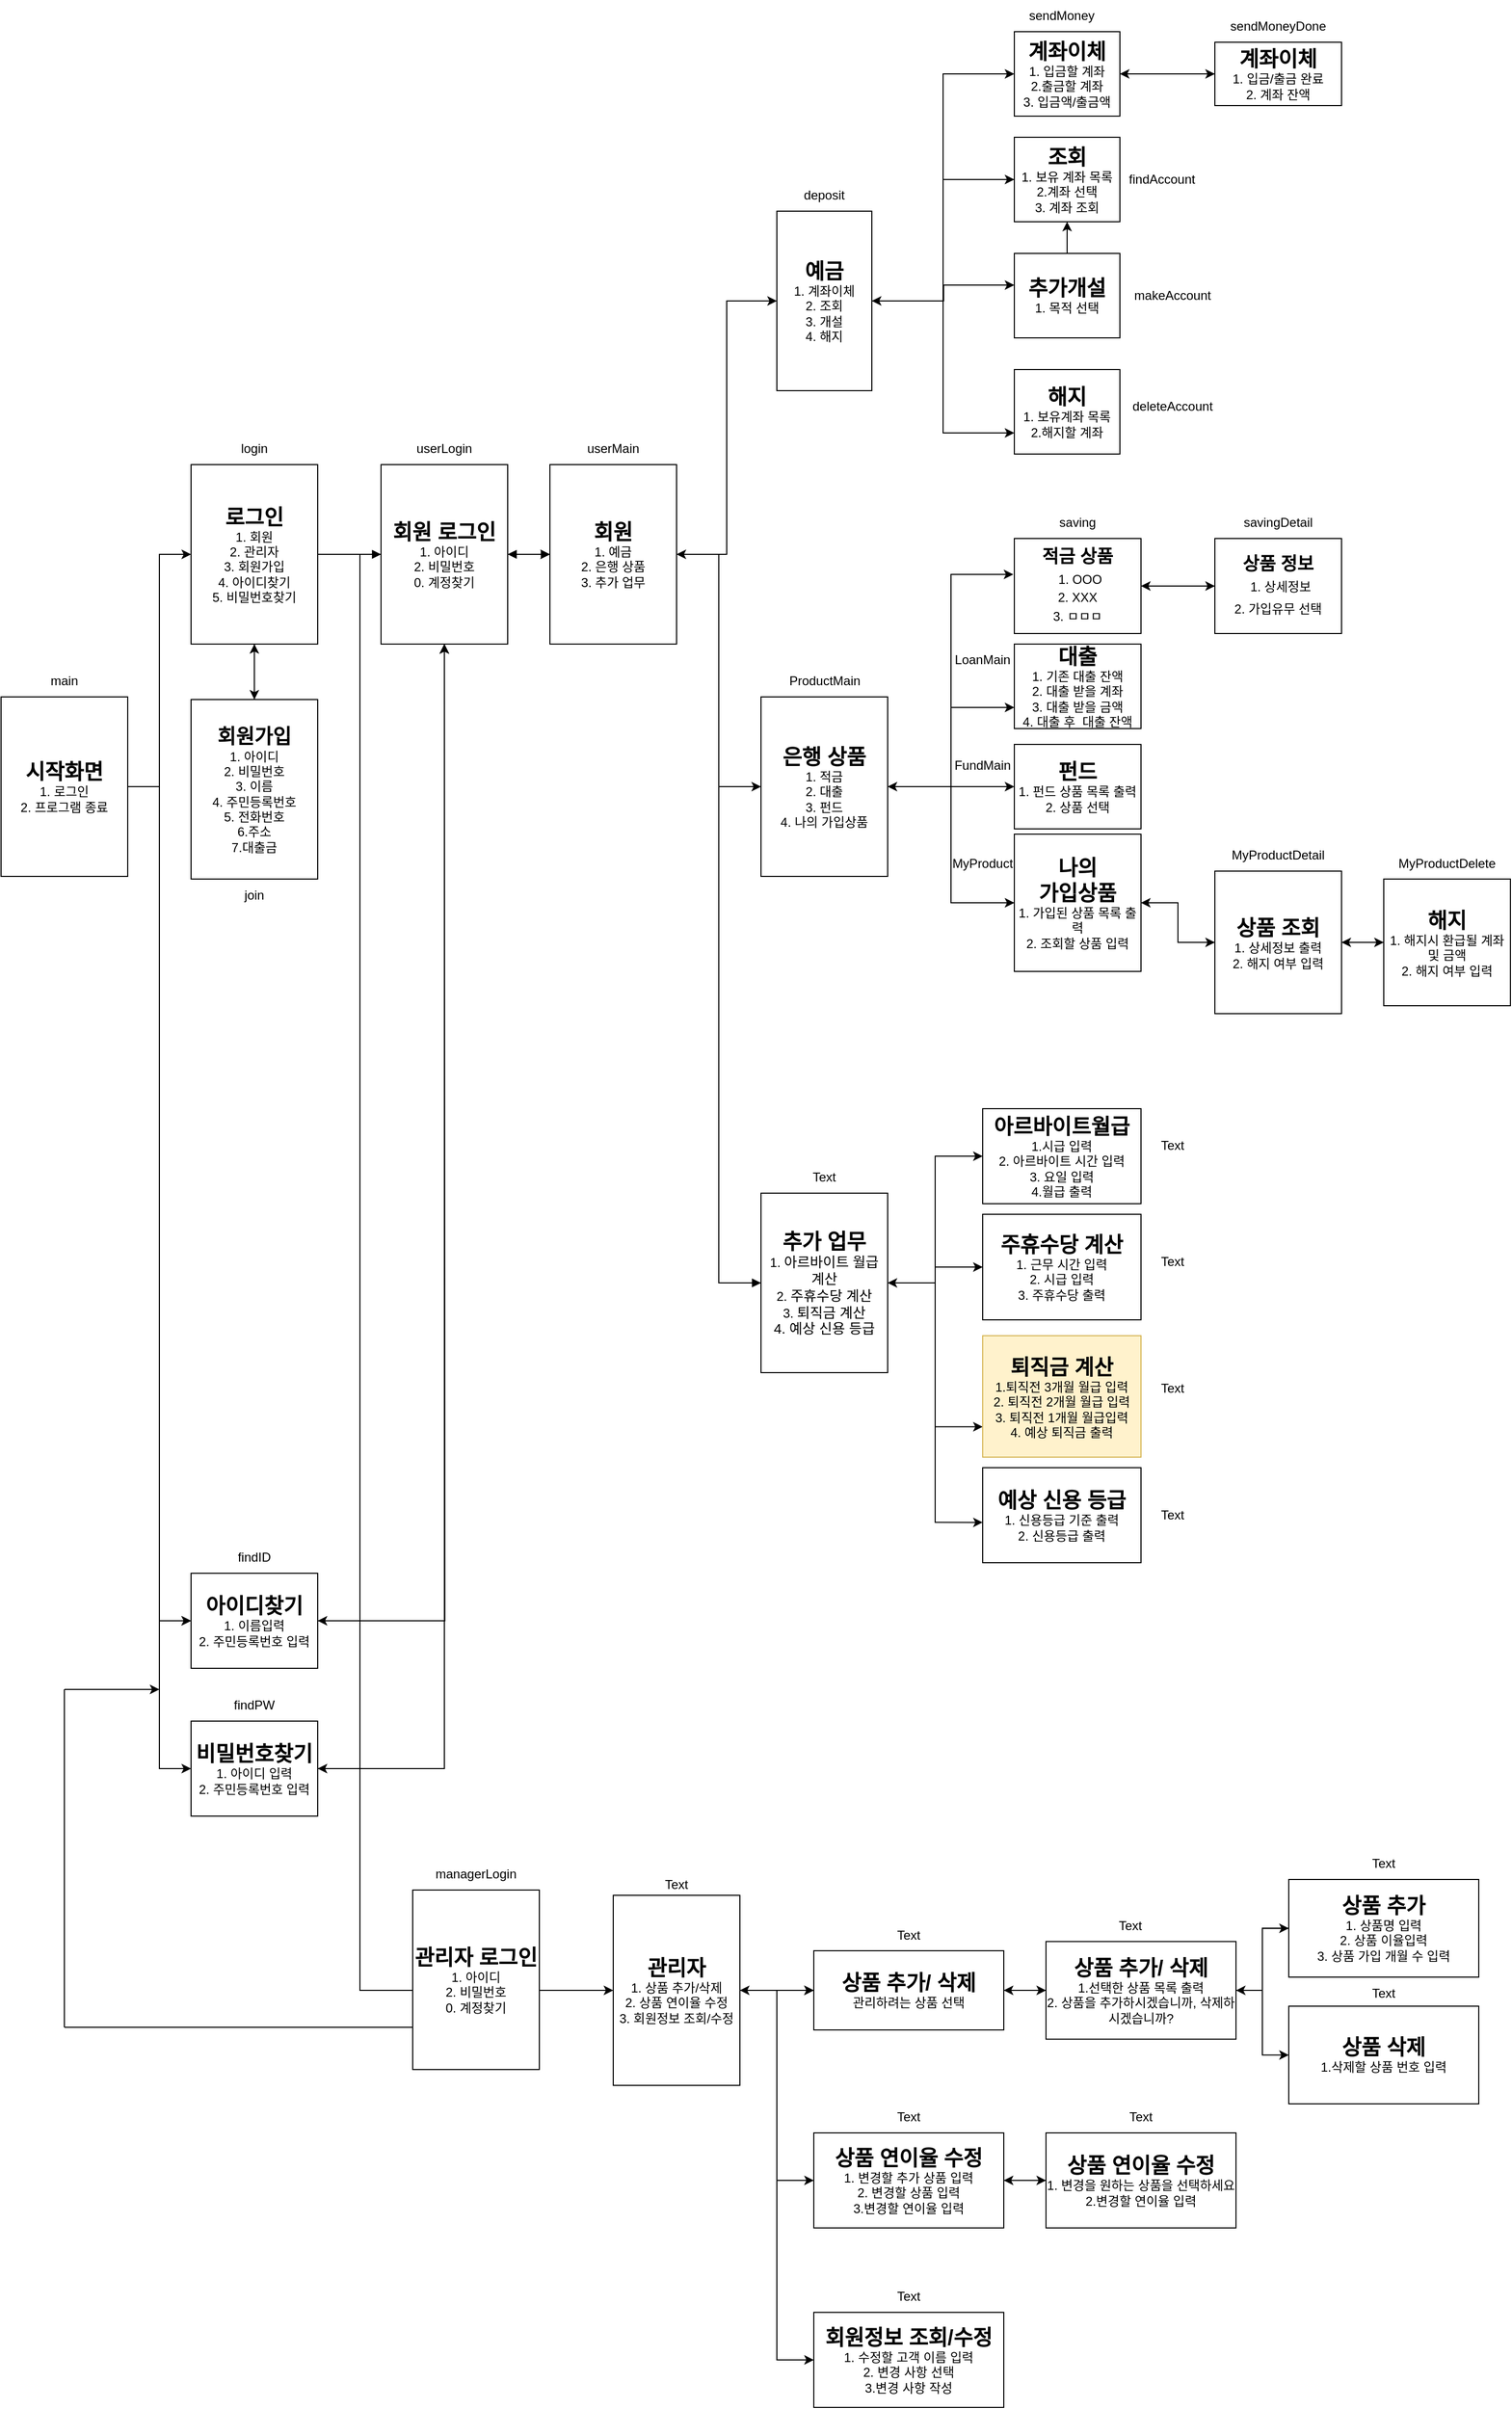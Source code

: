 <mxfile version="16.4.7" type="google"><diagram id="JNranh9iOIYh-PFh8mYc" name="Page-1"><mxGraphModel dx="3346" dy="1776" grid="1" gridSize="10" guides="1" tooltips="1" connect="1" arrows="1" fold="1" page="1" pageScale="1" pageWidth="1600" pageHeight="900" background="none" math="0" shadow="0"><root><mxCell id="0"/><mxCell id="1" parent="0"/><mxCell id="7OABSa3ZklYooEOEIW3v-37" style="edgeStyle=orthogonalEdgeStyle;rounded=0;orthogonalLoop=1;jettySize=auto;html=1;entryX=0;entryY=0.5;entryDx=0;entryDy=0;fontSize=12;" parent="1" source="X38qTzfKwyZvgduYZBkw-4" target="gF13XcH1rK32f0OzbsYD-12" edge="1"><mxGeometry relative="1" as="geometry"/></mxCell><mxCell id="X38qTzfKwyZvgduYZBkw-32" style="edgeStyle=orthogonalEdgeStyle;rounded=0;orthogonalLoop=1;jettySize=auto;html=1;entryX=0;entryY=0.5;entryDx=0;entryDy=0;" parent="1" source="X38qTzfKwyZvgduYZBkw-4" target="gF13XcH1rK32f0OzbsYD-12" edge="1"><mxGeometry relative="1" as="geometry"><Array as="points"><mxPoint x="210" y="765"/><mxPoint x="210" y="1555"/></Array></mxGeometry></mxCell><mxCell id="X38qTzfKwyZvgduYZBkw-4" value="&lt;b style=&quot;font-size: 20px&quot;&gt;시작화면&lt;br&gt;&lt;/b&gt;1. 로그인&lt;br&gt;2. 프로그램 종료" style="rounded=0;whiteSpace=wrap;html=1;" parent="1" vertex="1"><mxGeometry x="60" y="680" width="120" height="170" as="geometry"/></mxCell><mxCell id="X38qTzfKwyZvgduYZBkw-5" style="edgeStyle=orthogonalEdgeStyle;rounded=0;orthogonalLoop=1;jettySize=auto;html=1;exitX=1;exitY=0.5;exitDx=0;exitDy=0;entryX=0;entryY=0.5;entryDx=0;entryDy=0;fontSize=20;" parent="1" source="X38qTzfKwyZvgduYZBkw-7" target="X38qTzfKwyZvgduYZBkw-14" edge="1"><mxGeometry relative="1" as="geometry"/></mxCell><mxCell id="X38qTzfKwyZvgduYZBkw-6" style="edgeStyle=orthogonalEdgeStyle;rounded=0;orthogonalLoop=1;jettySize=auto;html=1;exitX=1;exitY=0.5;exitDx=0;exitDy=0;entryX=0;entryY=0.5;entryDx=0;entryDy=0;fontSize=20;" parent="1" source="X38qTzfKwyZvgduYZBkw-7" target="X38qTzfKwyZvgduYZBkw-16" edge="1"><mxGeometry relative="1" as="geometry"><Array as="points"><mxPoint x="400" y="545"/><mxPoint x="400" y="1905"/></Array></mxGeometry></mxCell><mxCell id="gF13XcH1rK32f0OzbsYD-10" style="edgeStyle=orthogonalEdgeStyle;rounded=0;orthogonalLoop=1;jettySize=auto;html=1;entryX=0.5;entryY=0;entryDx=0;entryDy=0;" parent="1" source="X38qTzfKwyZvgduYZBkw-7" target="X38qTzfKwyZvgduYZBkw-9" edge="1"><mxGeometry relative="1" as="geometry"><mxPoint x="300" y="670" as="targetPoint"/></mxGeometry></mxCell><mxCell id="7OABSa3ZklYooEOEIW3v-64" style="edgeStyle=orthogonalEdgeStyle;rounded=0;orthogonalLoop=1;jettySize=auto;html=1;fontSize=12;endArrow=block;endFill=1;" parent="1" source="X38qTzfKwyZvgduYZBkw-7" target="gF13XcH1rK32f0OzbsYD-42" edge="1"><mxGeometry relative="1" as="geometry"/></mxCell><mxCell id="X38qTzfKwyZvgduYZBkw-7" value="&lt;span style=&quot;font-size: 20px&quot;&gt;&lt;b&gt;로그인&lt;br&gt;&lt;/b&gt;&lt;/span&gt;1. 회원&lt;br&gt;2. 관리자&lt;br&gt;3. 회원가입&lt;br&gt;4. 아이디찾기&lt;br&gt;5. 비밀번호찾기" style="rounded=0;whiteSpace=wrap;html=1;" parent="1" vertex="1"><mxGeometry x="240" y="460" width="120" height="170" as="geometry"/></mxCell><mxCell id="X38qTzfKwyZvgduYZBkw-8" value="" style="edgeStyle=orthogonalEdgeStyle;rounded=0;orthogonalLoop=1;jettySize=auto;html=1;" parent="1" source="X38qTzfKwyZvgduYZBkw-9" target="X38qTzfKwyZvgduYZBkw-7" edge="1"><mxGeometry relative="1" as="geometry"/></mxCell><mxCell id="X38qTzfKwyZvgduYZBkw-9" value="&lt;span style=&quot;font-size: 19px&quot;&gt;&lt;b style=&quot;font-size: 19px&quot;&gt;회원가입&lt;br style=&quot;font-size: 19px&quot;&gt;&lt;/b&gt;&lt;/span&gt;1. 아이디&lt;br&gt;2. 비밀번호&lt;br&gt;3. 이름&lt;br&gt;4. 주민등록번호&lt;br&gt;5. 전화번호&lt;br&gt;6.주소&lt;br&gt;&lt;span style=&quot;font-size: 12px&quot;&gt;&lt;font style=&quot;font-size: 12px&quot;&gt;7&lt;/font&gt;&lt;/span&gt;&lt;span style=&quot;font-size: 12px&quot;&gt;&lt;font style=&quot;font-size: 12px&quot;&gt;.대출금&lt;/font&gt;&lt;br&gt;&lt;/span&gt;" style="rounded=0;whiteSpace=wrap;html=1;" parent="1" vertex="1"><mxGeometry x="240" y="682.5" width="120" height="170" as="geometry"/></mxCell><mxCell id="7OABSa3ZklYooEOEIW3v-57" style="edgeStyle=orthogonalEdgeStyle;rounded=0;orthogonalLoop=1;jettySize=auto;html=1;fontSize=12;" parent="1" source="X38qTzfKwyZvgduYZBkw-10" target="gF13XcH1rK32f0OzbsYD-42" edge="1"><mxGeometry relative="1" as="geometry"/></mxCell><mxCell id="X38qTzfKwyZvgduYZBkw-10" value="&lt;span style=&quot;font-size: 20px&quot;&gt;&lt;b&gt;비밀번호찾기&lt;br&gt;&lt;/b&gt;&lt;/span&gt;1. 아이디 입력&lt;br&gt;2. 주민등록번호 입력" style="rounded=0;whiteSpace=wrap;html=1;" parent="1" vertex="1"><mxGeometry x="240" y="1650" width="120" height="90" as="geometry"/></mxCell><mxCell id="7OABSa3ZklYooEOEIW3v-58" style="edgeStyle=orthogonalEdgeStyle;rounded=0;orthogonalLoop=1;jettySize=auto;html=1;entryX=0;entryY=0.5;entryDx=0;entryDy=0;fontSize=12;" parent="1" source="X38qTzfKwyZvgduYZBkw-14" target="X38qTzfKwyZvgduYZBkw-20" edge="1"><mxGeometry relative="1" as="geometry"/></mxCell><mxCell id="7OABSa3ZklYooEOEIW3v-59" style="edgeStyle=orthogonalEdgeStyle;rounded=0;orthogonalLoop=1;jettySize=auto;html=1;entryX=0;entryY=0.5;entryDx=0;entryDy=0;fontSize=12;" parent="1" source="X38qTzfKwyZvgduYZBkw-14" target="X38qTzfKwyZvgduYZBkw-21" edge="1"><mxGeometry relative="1" as="geometry"/></mxCell><mxCell id="7OABSa3ZklYooEOEIW3v-60" style="edgeStyle=orthogonalEdgeStyle;rounded=0;orthogonalLoop=1;jettySize=auto;html=1;entryX=0;entryY=0.5;entryDx=0;entryDy=0;fontSize=12;endArrow=block;endFill=1;" parent="1" source="X38qTzfKwyZvgduYZBkw-14" target="X38qTzfKwyZvgduYZBkw-22" edge="1"><mxGeometry relative="1" as="geometry"/></mxCell><mxCell id="7OABSa3ZklYooEOEIW3v-63" style="edgeStyle=orthogonalEdgeStyle;rounded=0;orthogonalLoop=1;jettySize=auto;html=1;entryX=1;entryY=0.5;entryDx=0;entryDy=0;fontSize=12;endArrow=block;endFill=1;" parent="1" source="X38qTzfKwyZvgduYZBkw-14" target="gF13XcH1rK32f0OzbsYD-42" edge="1"><mxGeometry relative="1" as="geometry"/></mxCell><mxCell id="X38qTzfKwyZvgduYZBkw-14" value="&lt;span style=&quot;font-size: 20px&quot;&gt;&lt;b&gt;회원&lt;br&gt;&lt;/b&gt;&lt;/span&gt;1. 예금&lt;br&gt;2. 은행 상품&lt;br&gt;3. 추가 업무" style="rounded=0;whiteSpace=wrap;html=1;" parent="1" vertex="1"><mxGeometry x="580" y="460" width="120" height="170" as="geometry"/></mxCell><mxCell id="7OABSa3ZklYooEOEIW3v-32" style="edgeStyle=orthogonalEdgeStyle;rounded=0;orthogonalLoop=1;jettySize=auto;html=1;entryX=0;entryY=0.5;entryDx=0;entryDy=0;fontSize=12;" parent="1" source="X38qTzfKwyZvgduYZBkw-16" target="X38qTzfKwyZvgduYZBkw-23" edge="1"><mxGeometry relative="1" as="geometry"/></mxCell><mxCell id="7OABSa3ZklYooEOEIW3v-34" style="edgeStyle=orthogonalEdgeStyle;rounded=0;orthogonalLoop=1;jettySize=auto;html=1;entryX=0;entryY=0.5;entryDx=0;entryDy=0;fontSize=12;" parent="1" source="X38qTzfKwyZvgduYZBkw-16" target="X38qTzfKwyZvgduYZBkw-25" edge="1"><mxGeometry relative="1" as="geometry"/></mxCell><mxCell id="7OABSa3ZklYooEOEIW3v-53" value="" style="edgeStyle=orthogonalEdgeStyle;rounded=0;orthogonalLoop=1;jettySize=auto;html=1;fontSize=12;" parent="1" source="X38qTzfKwyZvgduYZBkw-16" target="X38qTzfKwyZvgduYZBkw-23" edge="1"><mxGeometry relative="1" as="geometry"/></mxCell><mxCell id="7OABSa3ZklYooEOEIW3v-55" style="edgeStyle=orthogonalEdgeStyle;rounded=0;orthogonalLoop=1;jettySize=auto;html=1;entryX=0;entryY=0.5;entryDx=0;entryDy=0;fontSize=12;" parent="1" source="X38qTzfKwyZvgduYZBkw-16" target="X38qTzfKwyZvgduYZBkw-24" edge="1"><mxGeometry relative="1" as="geometry"/></mxCell><mxCell id="X38qTzfKwyZvgduYZBkw-16" value="&lt;span style=&quot;font-size: 20px&quot;&gt;&lt;b&gt;관리자&lt;br&gt;&lt;/b&gt;&lt;/span&gt;1. 상품 추가/삭제&lt;br&gt;2. 상품 연이율 수정&lt;br&gt;3. 회원정보 조회/수정" style="rounded=0;whiteSpace=wrap;html=1;" parent="1" vertex="1"><mxGeometry x="640" y="1815" width="120" height="180" as="geometry"/></mxCell><mxCell id="X38qTzfKwyZvgduYZBkw-17" value="" style="endArrow=classic;html=1;rounded=0;fontSize=20;exitX=1;exitY=0.5;exitDx=0;exitDy=0;entryX=0;entryY=0.5;entryDx=0;entryDy=0;" parent="1" source="X38qTzfKwyZvgduYZBkw-4" target="X38qTzfKwyZvgduYZBkw-7" edge="1"><mxGeometry width="50" height="50" relative="1" as="geometry"><mxPoint x="180" y="730" as="sourcePoint"/><mxPoint x="210" y="500" as="targetPoint"/><Array as="points"><mxPoint x="210" y="765"/><mxPoint x="210" y="545"/></Array></mxGeometry></mxCell><mxCell id="X38qTzfKwyZvgduYZBkw-19" value="" style="endArrow=classic;html=1;rounded=0;fontSize=20;exitX=1;exitY=0.5;exitDx=0;exitDy=0;entryX=0;entryY=0.5;entryDx=0;entryDy=0;edgeStyle=orthogonalEdgeStyle;" parent="1" source="X38qTzfKwyZvgduYZBkw-4" target="X38qTzfKwyZvgduYZBkw-10" edge="1"><mxGeometry width="50" height="50" relative="1" as="geometry"><mxPoint x="180" y="830" as="sourcePoint"/><mxPoint x="230" y="780" as="targetPoint"/></mxGeometry></mxCell><mxCell id="7OABSa3ZklYooEOEIW3v-14" style="edgeStyle=orthogonalEdgeStyle;rounded=0;orthogonalLoop=1;jettySize=auto;html=1;exitX=1;exitY=0.5;exitDx=0;exitDy=0;fontSize=12;" parent="1" source="X38qTzfKwyZvgduYZBkw-20" target="7OABSa3ZklYooEOEIW3v-6" edge="1"><mxGeometry relative="1" as="geometry"><Array as="points"><mxPoint x="953" y="305"/><mxPoint x="953" y="290"/></Array></mxGeometry></mxCell><mxCell id="7OABSa3ZklYooEOEIW3v-15" style="edgeStyle=orthogonalEdgeStyle;rounded=0;orthogonalLoop=1;jettySize=auto;html=1;exitX=1;exitY=0.5;exitDx=0;exitDy=0;entryX=0;entryY=0.75;entryDx=0;entryDy=0;fontSize=12;" parent="1" source="X38qTzfKwyZvgduYZBkw-20" target="7OABSa3ZklYooEOEIW3v-7" edge="1"><mxGeometry relative="1" as="geometry"/></mxCell><mxCell id="7OABSa3ZklYooEOEIW3v-16" style="edgeStyle=orthogonalEdgeStyle;rounded=0;orthogonalLoop=1;jettySize=auto;html=1;entryX=0;entryY=0.5;entryDx=0;entryDy=0;fontSize=12;" parent="1" source="X38qTzfKwyZvgduYZBkw-20" target="7OABSa3ZklYooEOEIW3v-4" edge="1"><mxGeometry relative="1" as="geometry"/></mxCell><mxCell id="7OABSa3ZklYooEOEIW3v-17" style="edgeStyle=orthogonalEdgeStyle;rounded=0;orthogonalLoop=1;jettySize=auto;html=1;fontSize=12;" parent="1" source="X38qTzfKwyZvgduYZBkw-20" target="7OABSa3ZklYooEOEIW3v-5" edge="1"><mxGeometry relative="1" as="geometry"/></mxCell><mxCell id="X38qTzfKwyZvgduYZBkw-20" value="&lt;span style=&quot;font-size: 20px&quot;&gt;&lt;b&gt;예금&lt;br&gt;&lt;/b&gt;&lt;/span&gt;1. 계좌이체&lt;br&gt;2. 조회&lt;br&gt;3. 개설&lt;br&gt;4. 해지" style="rounded=0;whiteSpace=wrap;html=1;" parent="1" vertex="1"><mxGeometry x="795" y="220" width="90" height="170" as="geometry"/></mxCell><mxCell id="7OABSa3ZklYooEOEIW3v-26" style="edgeStyle=orthogonalEdgeStyle;rounded=0;orthogonalLoop=1;jettySize=auto;html=1;entryX=-0.008;entryY=0.378;entryDx=0;entryDy=0;entryPerimeter=0;fontSize=12;" parent="1" source="X38qTzfKwyZvgduYZBkw-21" target="X38qTzfKwyZvgduYZBkw-26" edge="1"><mxGeometry relative="1" as="geometry"/></mxCell><mxCell id="7OABSa3ZklYooEOEIW3v-27" style="edgeStyle=orthogonalEdgeStyle;rounded=0;orthogonalLoop=1;jettySize=auto;html=1;entryX=0;entryY=0.75;entryDx=0;entryDy=0;fontSize=12;" parent="1" source="X38qTzfKwyZvgduYZBkw-21" target="UMOOTOKKw1OPQIIGQFKm-16" edge="1"><mxGeometry relative="1" as="geometry"/></mxCell><mxCell id="7OABSa3ZklYooEOEIW3v-29" style="edgeStyle=orthogonalEdgeStyle;rounded=0;orthogonalLoop=1;jettySize=auto;html=1;entryX=0;entryY=0.5;entryDx=0;entryDy=0;fontSize=12;" parent="1" source="X38qTzfKwyZvgduYZBkw-21" target="UMOOTOKKw1OPQIIGQFKm-15" edge="1"><mxGeometry relative="1" as="geometry"><Array as="points"><mxPoint x="1020" y="765"/></Array></mxGeometry></mxCell><mxCell id="7OABSa3ZklYooEOEIW3v-31" style="edgeStyle=orthogonalEdgeStyle;rounded=0;orthogonalLoop=1;jettySize=auto;html=1;fontSize=12;" parent="1" source="X38qTzfKwyZvgduYZBkw-21" target="UMOOTOKKw1OPQIIGQFKm-17" edge="1"><mxGeometry relative="1" as="geometry"/></mxCell><mxCell id="X38qTzfKwyZvgduYZBkw-21" value="&lt;span style=&quot;font-size: 20px&quot;&gt;&lt;b&gt;은행 상품&lt;br&gt;&lt;/b&gt;&lt;/span&gt;1. 적금&lt;br&gt;2. 대출&lt;br&gt;3. 펀드&lt;br&gt;4. 나의 가입상품" style="rounded=0;whiteSpace=wrap;html=1;" parent="1" vertex="1"><mxGeometry x="780" y="680" width="120" height="170" as="geometry"/></mxCell><mxCell id="7OABSa3ZklYooEOEIW3v-22" value="" style="edgeStyle=orthogonalEdgeStyle;rounded=0;orthogonalLoop=1;jettySize=auto;html=1;fontSize=12;" parent="1" source="X38qTzfKwyZvgduYZBkw-22" target="7OABSa3ZklYooEOEIW3v-21" edge="1"><mxGeometry relative="1" as="geometry"/></mxCell><mxCell id="7OABSa3ZklYooEOEIW3v-23" style="edgeStyle=orthogonalEdgeStyle;rounded=0;orthogonalLoop=1;jettySize=auto;html=1;exitX=1;exitY=0.5;exitDx=0;exitDy=0;fontSize=12;" parent="1" source="X38qTzfKwyZvgduYZBkw-22" target="7OABSa3ZklYooEOEIW3v-18" edge="1"><mxGeometry relative="1" as="geometry"/></mxCell><mxCell id="7OABSa3ZklYooEOEIW3v-24" style="edgeStyle=orthogonalEdgeStyle;rounded=0;orthogonalLoop=1;jettySize=auto;html=1;exitX=1;exitY=0.5;exitDx=0;exitDy=0;entryX=0;entryY=0.576;entryDx=0;entryDy=0;entryPerimeter=0;fontSize=12;" parent="1" source="X38qTzfKwyZvgduYZBkw-22" target="7OABSa3ZklYooEOEIW3v-20" edge="1"><mxGeometry relative="1" as="geometry"/></mxCell><mxCell id="7OABSa3ZklYooEOEIW3v-25" style="edgeStyle=orthogonalEdgeStyle;rounded=0;orthogonalLoop=1;jettySize=auto;html=1;entryX=0;entryY=0.75;entryDx=0;entryDy=0;fontSize=12;" parent="1" source="X38qTzfKwyZvgduYZBkw-22" target="7OABSa3ZklYooEOEIW3v-19" edge="1"><mxGeometry relative="1" as="geometry"/></mxCell><mxCell id="TE9dHuLVQDdr1BlVvoL2-7" style="edgeStyle=orthogonalEdgeStyle;rounded=0;orthogonalLoop=1;jettySize=auto;html=1;entryX=1;entryY=0.5;entryDx=0;entryDy=0;" parent="1" source="X38qTzfKwyZvgduYZBkw-22" target="X38qTzfKwyZvgduYZBkw-14" edge="1"><mxGeometry relative="1" as="geometry"/></mxCell><mxCell id="X38qTzfKwyZvgduYZBkw-22" value="&lt;span style=&quot;font-size: 20px&quot;&gt;&lt;b&gt;추가 업무&lt;br&gt;&lt;/b&gt;&lt;/span&gt;1.&amp;nbsp;&lt;span id=&quot;docs-internal-guid-be8bb784-7fff-2c88-fec3-b67ad8c00cc7&quot;&gt;&lt;span style=&quot;font-size: 10pt ; font-family: &amp;#34;arial&amp;#34; ; background-color: transparent ; vertical-align: baseline&quot;&gt;아르바이트 월급 계산&lt;/span&gt;&lt;/span&gt;&lt;br&gt;2.&amp;nbsp;&lt;span id=&quot;docs-internal-guid-0840ae30-7fff-5458-ddd8-bfba73876906&quot;&gt;&lt;span style=&quot;font-size: 10pt ; font-family: &amp;#34;arial&amp;#34; ; background-color: transparent ; vertical-align: baseline&quot;&gt;주휴수당 계산&lt;/span&gt;&lt;/span&gt;&lt;br&gt;3.&amp;nbsp;&lt;span id=&quot;docs-internal-guid-c072827c-7fff-7e7a-1613-26a1b8e261c0&quot;&gt;&lt;span style=&quot;font-size: 10pt ; font-family: &amp;#34;arial&amp;#34; ; background-color: transparent ; vertical-align: baseline&quot;&gt;퇴직금 계산&lt;br&gt;4.&amp;nbsp;&lt;span id=&quot;docs-internal-guid-b1e2f4ef-7fff-a442-1102-d546219a24ab&quot;&gt;&lt;span style=&quot;font-size: 10pt ; background-color: transparent ; vertical-align: baseline&quot;&gt;예상 신용 등급&lt;/span&gt;&lt;/span&gt;&lt;br&gt;&lt;/span&gt;&lt;/span&gt;" style="rounded=0;whiteSpace=wrap;html=1;" parent="1" vertex="1"><mxGeometry x="780" y="1150" width="120" height="170" as="geometry"/></mxCell><mxCell id="MeN326VpyXntkDQsGfsb-3" style="edgeStyle=orthogonalEdgeStyle;rounded=0;orthogonalLoop=1;jettySize=auto;html=1;" parent="1" source="X38qTzfKwyZvgduYZBkw-23" edge="1"><mxGeometry relative="1" as="geometry"><mxPoint x="1050" y="1905" as="targetPoint"/></mxGeometry></mxCell><mxCell id="EgYnDfYjUGz7sBz1LTnq-1" style="edgeStyle=orthogonalEdgeStyle;rounded=0;orthogonalLoop=1;jettySize=auto;html=1;" parent="1" source="X38qTzfKwyZvgduYZBkw-23" edge="1"><mxGeometry relative="1" as="geometry"><mxPoint x="760" y="1905" as="targetPoint"/></mxGeometry></mxCell><mxCell id="X38qTzfKwyZvgduYZBkw-23" value="&lt;span style=&quot;font-size: 20px&quot;&gt;&lt;b&gt;상품 추가/ 삭제&lt;br&gt;&lt;/b&gt;&lt;/span&gt;관리하려는 상품 선택" style="rounded=0;whiteSpace=wrap;html=1;" parent="1" vertex="1"><mxGeometry x="830" y="1867.5" width="180" height="75" as="geometry"/></mxCell><mxCell id="MeN326VpyXntkDQsGfsb-9" style="edgeStyle=orthogonalEdgeStyle;rounded=0;orthogonalLoop=1;jettySize=auto;html=1;exitX=1;exitY=0.5;exitDx=0;exitDy=0;entryX=0;entryY=0.5;entryDx=0;entryDy=0;" parent="1" source="X38qTzfKwyZvgduYZBkw-24" target="MeN326VpyXntkDQsGfsb-8" edge="1"><mxGeometry relative="1" as="geometry"/></mxCell><mxCell id="X38qTzfKwyZvgduYZBkw-24" value="&lt;span style=&quot;font-size: 20px&quot;&gt;&lt;b&gt;상품 연이율 수정&lt;br&gt;&lt;/b&gt;&lt;/span&gt;1. 변경할 추가 상품 입력&lt;br&gt;2. 변경할 상품 입력&lt;br&gt;3.변경할 연이율 입력" style="rounded=0;whiteSpace=wrap;html=1;" parent="1" vertex="1"><mxGeometry x="830" y="2040" width="180" height="90" as="geometry"/></mxCell><mxCell id="X38qTzfKwyZvgduYZBkw-25" value="&lt;span style=&quot;font-size: 20px&quot;&gt;&lt;b&gt;회원정보 조회/수정&lt;br&gt;&lt;/b&gt;&lt;/span&gt;1. 수정할 고객 이름 입력&lt;br&gt;2. 변경 사항 선택&lt;br&gt;3.변경 사항 작성" style="rounded=0;whiteSpace=wrap;html=1;" parent="1" vertex="1"><mxGeometry x="830" y="2210" width="180" height="90" as="geometry"/></mxCell><mxCell id="7OABSa3ZklYooEOEIW3v-42" value="" style="edgeStyle=orthogonalEdgeStyle;rounded=0;orthogonalLoop=1;jettySize=auto;html=1;fontSize=12;" parent="1" source="7OABSa3ZklYooEOEIW3v-4" target="7OABSa3ZklYooEOEIW3v-41" edge="1"><mxGeometry relative="1" as="geometry"/></mxCell><mxCell id="7OABSa3ZklYooEOEIW3v-4" value="&lt;font style=&quot;font-weight: bold ; font-size: 20px&quot;&gt;계좌이체&lt;/font&gt;&lt;br&gt;1. 입금할 계좌&lt;br&gt;2.출금할 계좌&lt;br&gt;3. 입금액/출금액" style="rounded=0;whiteSpace=wrap;html=1;" parent="1" vertex="1"><mxGeometry x="1020" y="50" width="100" height="80" as="geometry"/></mxCell><mxCell id="7OABSa3ZklYooEOEIW3v-38" style="edgeStyle=orthogonalEdgeStyle;rounded=0;orthogonalLoop=1;jettySize=auto;html=1;fontSize=12;" parent="1" source="X38qTzfKwyZvgduYZBkw-26" edge="1"><mxGeometry relative="1" as="geometry"><mxPoint x="1210" y="575" as="targetPoint"/></mxGeometry></mxCell><mxCell id="X38qTzfKwyZvgduYZBkw-26" value="&lt;span style=&quot;font-size: 17px&quot;&gt;&lt;b&gt;적금 상품&lt;/b&gt;&lt;br&gt;&amp;nbsp;&lt;/span&gt;1. OOO&lt;br&gt;2. XXX&lt;br&gt;3. ㅁㅁㅁ&lt;span style=&quot;font-size: 17px&quot;&gt;&lt;br&gt;&lt;/span&gt;" style="rounded=0;whiteSpace=wrap;html=1;" parent="1" vertex="1"><mxGeometry x="1020" y="530" width="120" height="90" as="geometry"/></mxCell><mxCell id="TE9dHuLVQDdr1BlVvoL2-13" style="edgeStyle=orthogonalEdgeStyle;rounded=0;orthogonalLoop=1;jettySize=auto;html=1;entryX=1;entryY=0.5;entryDx=0;entryDy=0;" parent="1" source="7OABSa3ZklYooEOEIW3v-5" target="X38qTzfKwyZvgduYZBkw-20" edge="1"><mxGeometry relative="1" as="geometry"/></mxCell><mxCell id="7OABSa3ZklYooEOEIW3v-5" value="&lt;span style=&quot;font-weight: bold ; font-size: 20px&quot;&gt;조회&lt;/span&gt;&lt;br&gt;1. 보유 계좌 목록&lt;br&gt;2.계좌 선택&lt;br&gt;3. 계좌 조회" style="rounded=0;whiteSpace=wrap;html=1;" parent="1" vertex="1"><mxGeometry x="1020" y="150" width="100" height="80" as="geometry"/></mxCell><mxCell id="P7TeJRj2jd3M1mGxvu8Y-1" value="" style="edgeStyle=orthogonalEdgeStyle;rounded=0;orthogonalLoop=1;jettySize=auto;html=1;" parent="1" source="7OABSa3ZklYooEOEIW3v-6" target="7OABSa3ZklYooEOEIW3v-5" edge="1"><mxGeometry relative="1" as="geometry"/></mxCell><mxCell id="7OABSa3ZklYooEOEIW3v-6" value="&lt;span style=&quot;font-weight: bold ; font-size: 20px&quot;&gt;&lt;font class=&quot;papago-parent&quot;&gt;&lt;font class=&quot;papago-parent&quot;&gt;&lt;font class=&quot;papago-parent papago-selected&quot;&gt;&lt;font class=&quot;papago-source&quot; style=&quot;display: none&quot;&gt;&lt;font class=&quot;papago-source&quot; style=&quot;display: none&quot;&gt;&lt;font class=&quot;papago-source&quot; style=&quot;display: none&quot;&gt;개설&lt;/font&gt;개설&lt;/font&gt;&lt;font class=&quot;papago-source&quot; style=&quot;display: none&quot;&gt;개설&lt;/font&gt;개설&lt;/font&gt;&lt;font class=&quot;papago-source&quot; style=&quot;display: none&quot;&gt;&lt;font class=&quot;papago-source&quot; style=&quot;display: none&quot;&gt;개설&lt;/font&gt;개설&lt;/font&gt;&lt;font class=&quot;papago-source&quot; style=&quot;display: none&quot;&gt;개설&lt;/font&gt;추가개설&lt;/font&gt;&lt;/font&gt;&lt;/font&gt;&lt;/span&gt;&lt;br&gt;&lt;font class=&quot;papago-parent&quot;&gt;&lt;font class=&quot;papago-parent&quot;&gt;&lt;font class=&quot;papago-parent&quot;&gt;&lt;font class=&quot;papago-source&quot; style=&quot;display: none&quot;&gt;&lt;font class=&quot;papago-source&quot; style=&quot;display: none&quot;&gt;&lt;font class=&quot;papago-source&quot; style=&quot;display: none&quot;&gt;1. 목적 선택&lt;/font&gt;1.&lt;/font&gt;&lt;font class=&quot;papago-source&quot; style=&quot;display: none&quot;&gt;1. 목적 선택&lt;/font&gt;1.&lt;/font&gt;&lt;font class=&quot;papago-source&quot; style=&quot;display: none&quot;&gt;&lt;font class=&quot;papago-source&quot; style=&quot;display: none&quot;&gt;1. 목적 선택&lt;/font&gt;1.&lt;/font&gt;&lt;font class=&quot;papago-source&quot; style=&quot;display: none&quot;&gt;1. 목적 선택&lt;/font&gt;1.&lt;/font&gt;&lt;/font&gt;&lt;font class=&quot;papago-parent&quot;&gt;&lt;font class=&quot;papago-parent papago-selected&quot;&gt;&lt;font class=&quot;papago-source&quot; style=&quot;display: none&quot;&gt;&lt;font class=&quot;papago-source&quot; style=&quot;display: none&quot;&gt; 목적 선택&lt;/font&gt; 목적 선택&lt;/font&gt;&lt;font class=&quot;papago-source&quot; style=&quot;display: none&quot;&gt; 목적 선택&lt;/font&gt; 목적 선택&lt;/font&gt;&lt;/font&gt;&lt;/font&gt;" style="rounded=0;whiteSpace=wrap;html=1;" parent="1" vertex="1"><mxGeometry x="1020" y="260" width="100" height="80" as="geometry"/></mxCell><mxCell id="7OABSa3ZklYooEOEIW3v-7" value="&lt;span style=&quot;font-weight: bold ; font-size: 20px&quot;&gt;해지&lt;/span&gt;&lt;br&gt;1. 보유계좌 목록&lt;br&gt;2.해지할 계좌" style="rounded=0;whiteSpace=wrap;html=1;" parent="1" vertex="1"><mxGeometry x="1020" y="370" width="100" height="80" as="geometry"/></mxCell><mxCell id="7OABSa3ZklYooEOEIW3v-56" style="edgeStyle=orthogonalEdgeStyle;rounded=0;orthogonalLoop=1;jettySize=auto;html=1;fontSize=12;" parent="1" source="gF13XcH1rK32f0OzbsYD-12" edge="1"><mxGeometry relative="1" as="geometry"><mxPoint x="480" y="630" as="targetPoint"/></mxGeometry></mxCell><mxCell id="gF13XcH1rK32f0OzbsYD-12" value="&lt;span style=&quot;font-size: 20px&quot;&gt;&lt;b&gt;아이디찾기&lt;br&gt;&lt;/b&gt;&lt;/span&gt;1. 이름입력&lt;br&gt;2. 주민등록번호 입력" style="rounded=0;whiteSpace=wrap;html=1;" parent="1" vertex="1"><mxGeometry x="240" y="1510" width="120" height="90" as="geometry"/></mxCell><mxCell id="UMOOTOKKw1OPQIIGQFKm-15" value="&lt;span style=&quot;font-size: 20px&quot;&gt;&lt;b&gt;펀드&lt;br&gt;&lt;/b&gt;&lt;/span&gt;1. 펀드 상품 목록 출력&lt;br&gt;2. 상품 선택" style="rounded=0;whiteSpace=wrap;html=1;" parent="1" vertex="1"><mxGeometry x="1020" y="725" width="120" height="80" as="geometry"/></mxCell><mxCell id="UMOOTOKKw1OPQIIGQFKm-16" value="&lt;span style=&quot;font-size: 20px&quot;&gt;&lt;b&gt;대출&lt;br&gt;&lt;/b&gt;&lt;/span&gt;1. 기존 대출 잔액&lt;br&gt;2. 대출 받을 계좌&lt;br&gt;3. 대출 받을 금액&lt;br&gt;4. 대출 후&amp;nbsp; 대출 잔액" style="rounded=0;whiteSpace=wrap;html=1;" parent="1" vertex="1"><mxGeometry x="1020" y="630" width="120" height="80" as="geometry"/></mxCell><mxCell id="7OABSa3ZklYooEOEIW3v-49" value="" style="edgeStyle=orthogonalEdgeStyle;rounded=0;orthogonalLoop=1;jettySize=auto;html=1;fontSize=12;" parent="1" source="UMOOTOKKw1OPQIIGQFKm-17" target="7OABSa3ZklYooEOEIW3v-48" edge="1"><mxGeometry relative="1" as="geometry"/></mxCell><mxCell id="TE9dHuLVQDdr1BlVvoL2-8" style="edgeStyle=orthogonalEdgeStyle;rounded=0;orthogonalLoop=1;jettySize=auto;html=1;entryX=1;entryY=0.5;entryDx=0;entryDy=0;" parent="1" source="UMOOTOKKw1OPQIIGQFKm-17" target="X38qTzfKwyZvgduYZBkw-21" edge="1"><mxGeometry relative="1" as="geometry"/></mxCell><mxCell id="UMOOTOKKw1OPQIIGQFKm-17" value="&lt;span style=&quot;font-size: 20px&quot;&gt;&lt;b&gt;나의 &lt;br&gt;가입상품&lt;br&gt;&lt;/b&gt;&lt;/span&gt;1. 가입된 상품 목록 출력&lt;br&gt;2. 조회할 상품 입력" style="rounded=0;whiteSpace=wrap;html=1;" parent="1" vertex="1"><mxGeometry x="1020" y="810" width="120" height="130" as="geometry"/></mxCell><mxCell id="7OABSa3ZklYooEOEIW3v-18" value="&lt;span id=&quot;docs-internal-guid-c072827c-7fff-7e7a-1613-26a1b8e261c0&quot;&gt;&lt;span style=&quot;font-family: &amp;#34;arial&amp;#34; ; background-color: transparent ; vertical-align: baseline&quot;&gt;&lt;span style=&quot;font-size: 20px&quot;&gt;&lt;b&gt;아르바이트월급&lt;br&gt;&lt;/b&gt;&lt;/span&gt;1.시급 입력&lt;br&gt;2. 아르바이트 시간 입력&lt;br&gt;3. 요일 입력&lt;br&gt;4.월급 출력&lt;br&gt;&lt;/span&gt;&lt;/span&gt;" style="rounded=0;whiteSpace=wrap;html=1;" parent="1" vertex="1"><mxGeometry x="990" y="1070" width="150" height="90" as="geometry"/></mxCell><mxCell id="7OABSa3ZklYooEOEIW3v-19" value="&lt;span id=&quot;docs-internal-guid-c072827c-7fff-7e7a-1613-26a1b8e261c0&quot;&gt;&lt;span style=&quot;font-family: &amp;#34;arial&amp;#34; ; background-color: transparent ; vertical-align: baseline&quot;&gt;&lt;span style=&quot;font-size: 20px&quot;&gt;&lt;b&gt;퇴직금 계산&lt;br&gt;&lt;/b&gt;&lt;/span&gt;1.퇴직전 3개월 월급 입력&lt;br&gt;2. 퇴직전 2개월 월급 입력&lt;br&gt;3. 퇴직전 1개월 월급입력&lt;br&gt;4. 예상 퇴직금 출력&lt;br&gt;&lt;/span&gt;&lt;/span&gt;" style="rounded=0;whiteSpace=wrap;html=1;fillColor=#fff2cc;strokeColor=#d6b656;" parent="1" vertex="1"><mxGeometry x="990" y="1285" width="150" height="115" as="geometry"/></mxCell><mxCell id="7OABSa3ZklYooEOEIW3v-20" value="&lt;span id=&quot;docs-internal-guid-c072827c-7fff-7e7a-1613-26a1b8e261c0&quot;&gt;&lt;span style=&quot;font-family: &amp;#34;arial&amp;#34; ; background-color: transparent ; vertical-align: baseline&quot;&gt;&lt;span style=&quot;font-size: 20px&quot;&gt;&lt;b&gt;예상 신용 등급&lt;br&gt;&lt;/b&gt;&lt;/span&gt;1. 신용등급 기준 출력&lt;br&gt;2. 신용등급 출력&lt;br&gt;&lt;/span&gt;&lt;/span&gt;" style="rounded=0;whiteSpace=wrap;html=1;" parent="1" vertex="1"><mxGeometry x="990" y="1410" width="150" height="90" as="geometry"/></mxCell><mxCell id="TE9dHuLVQDdr1BlVvoL2-6" style="edgeStyle=orthogonalEdgeStyle;rounded=0;orthogonalLoop=1;jettySize=auto;html=1;entryX=1;entryY=0.5;entryDx=0;entryDy=0;" parent="1" source="7OABSa3ZklYooEOEIW3v-21" target="X38qTzfKwyZvgduYZBkw-22" edge="1"><mxGeometry relative="1" as="geometry"/></mxCell><mxCell id="7OABSa3ZklYooEOEIW3v-21" value="&lt;span id=&quot;docs-internal-guid-c072827c-7fff-7e7a-1613-26a1b8e261c0&quot;&gt;&lt;span style=&quot;font-family: &amp;#34;arial&amp;#34; ; background-color: transparent ; vertical-align: baseline&quot;&gt;&lt;span style=&quot;font-size: 20px&quot;&gt;&lt;b&gt;주휴수당 계산&lt;br&gt;&lt;/b&gt;&lt;/span&gt;1. 근무 시간 입력&lt;br&gt;2. 시급 입력&lt;br&gt;3. 주휴수당 출력&lt;br&gt;&lt;/span&gt;&lt;/span&gt;" style="rounded=0;whiteSpace=wrap;html=1;" parent="1" vertex="1"><mxGeometry x="990" y="1170" width="150" height="100" as="geometry"/></mxCell><mxCell id="gF13XcH1rK32f0OzbsYD-28" value="&lt;span style=&quot;font-size: 20px&quot;&gt;&lt;b&gt;관리자 로그인&lt;br&gt;&lt;/b&gt;&lt;/span&gt;1. 아이디&lt;br&gt;2. 비밀번호&lt;br&gt;0. 계정찾기" style="rounded=0;whiteSpace=wrap;html=1;" parent="1" vertex="1"><mxGeometry x="450" y="1810" width="120" height="170" as="geometry"/></mxCell><mxCell id="gF13XcH1rK32f0OzbsYD-33" value="" style="endArrow=none;html=1;rounded=0;fontSize=12;" parent="1" edge="1"><mxGeometry width="50" height="50" relative="1" as="geometry"><mxPoint x="120" y="1940" as="sourcePoint"/><mxPoint x="450" y="1940" as="targetPoint"/></mxGeometry></mxCell><mxCell id="TE9dHuLVQDdr1BlVvoL2-12" style="edgeStyle=orthogonalEdgeStyle;rounded=0;orthogonalLoop=1;jettySize=auto;html=1;" parent="1" source="7OABSa3ZklYooEOEIW3v-39" edge="1"><mxGeometry relative="1" as="geometry"><mxPoint x="1140" y="575" as="targetPoint"/></mxGeometry></mxCell><mxCell id="7OABSa3ZklYooEOEIW3v-39" value="&lt;span style=&quot;font-size: 17px&quot;&gt;&lt;b&gt;상품 정보&lt;/b&gt;&lt;br&gt;&amp;nbsp;&lt;/span&gt;1. 상세정보&lt;br&gt;2. 가입유무 선택&lt;span style=&quot;font-size: 17px&quot;&gt;&lt;br&gt;&lt;/span&gt;" style="rounded=0;whiteSpace=wrap;html=1;" parent="1" vertex="1"><mxGeometry x="1210" y="530" width="120" height="90" as="geometry"/></mxCell><mxCell id="gF13XcH1rK32f0OzbsYD-34" value="" style="endArrow=none;html=1;rounded=0;fontSize=12;" parent="1" edge="1"><mxGeometry width="50" height="50" relative="1" as="geometry"><mxPoint x="120" y="1940" as="sourcePoint"/><mxPoint x="120" y="1620" as="targetPoint"/></mxGeometry></mxCell><mxCell id="gF13XcH1rK32f0OzbsYD-29" style="edgeStyle=orthogonalEdgeStyle;rounded=0;orthogonalLoop=1;jettySize=auto;html=1;exitX=0;exitY=0.75;exitDx=0;exitDy=0;fontSize=12;entryX=0;entryY=0.75;entryDx=0;entryDy=0;" parent="1" source="gF13XcH1rK32f0OzbsYD-28" target="gF13XcH1rK32f0OzbsYD-28" edge="1"><mxGeometry relative="1" as="geometry"><mxPoint x="120" y="1640" as="targetPoint"/></mxGeometry></mxCell><mxCell id="gF13XcH1rK32f0OzbsYD-35" value="" style="endArrow=classic;html=1;rounded=0;fontSize=12;" parent="1" edge="1"><mxGeometry width="50" height="50" relative="1" as="geometry"><mxPoint x="120" y="1620" as="sourcePoint"/><mxPoint x="210" y="1620" as="targetPoint"/></mxGeometry></mxCell><mxCell id="TE9dHuLVQDdr1BlVvoL2-14" style="edgeStyle=orthogonalEdgeStyle;rounded=0;orthogonalLoop=1;jettySize=auto;html=1;entryX=1;entryY=0.5;entryDx=0;entryDy=0;" parent="1" source="7OABSa3ZklYooEOEIW3v-41" target="7OABSa3ZklYooEOEIW3v-4" edge="1"><mxGeometry relative="1" as="geometry"/></mxCell><mxCell id="7OABSa3ZklYooEOEIW3v-41" value="&lt;font style=&quot;font-weight: bold ; font-size: 20px&quot;&gt;계좌이체&lt;/font&gt;&lt;br&gt;1. 입금/출금 완료&lt;br&gt;2. 계좌 잔액&lt;br&gt;" style="whiteSpace=wrap;html=1;rounded=0;" parent="1" vertex="1"><mxGeometry x="1210" y="60" width="120" height="60" as="geometry"/></mxCell><mxCell id="7OABSa3ZklYooEOEIW3v-62" value="" style="edgeStyle=orthogonalEdgeStyle;rounded=0;orthogonalLoop=1;jettySize=auto;html=1;fontSize=12;endArrow=block;endFill=1;" parent="1" source="gF13XcH1rK32f0OzbsYD-42" target="X38qTzfKwyZvgduYZBkw-14" edge="1"><mxGeometry relative="1" as="geometry"/></mxCell><mxCell id="gF13XcH1rK32f0OzbsYD-42" value="&lt;span style=&quot;font-size: 20px&quot;&gt;&lt;b&gt;회원 로그인&lt;br&gt;&lt;/b&gt;&lt;/span&gt;1. 아이디&lt;br&gt;2. 비밀번호&lt;br&gt;0. 계정찾기" style="rounded=0;whiteSpace=wrap;html=1;" parent="1" vertex="1"><mxGeometry x="420" y="460" width="120" height="170" as="geometry"/></mxCell><mxCell id="gF13XcH1rK32f0OzbsYD-43" value="" style="endArrow=classic;html=1;rounded=0;fontSize=12;entryX=0.5;entryY=1;entryDx=0;entryDy=0;" parent="1" target="gF13XcH1rK32f0OzbsYD-42" edge="1"><mxGeometry width="50" height="50" relative="1" as="geometry"><mxPoint x="480" y="820" as="sourcePoint"/><mxPoint x="430" y="550" as="targetPoint"/></mxGeometry></mxCell><mxCell id="7OABSa3ZklYooEOEIW3v-51" value="" style="edgeStyle=orthogonalEdgeStyle;rounded=0;orthogonalLoop=1;jettySize=auto;html=1;fontSize=12;" parent="1" source="7OABSa3ZklYooEOEIW3v-48" target="7OABSa3ZklYooEOEIW3v-50" edge="1"><mxGeometry relative="1" as="geometry"/></mxCell><mxCell id="TE9dHuLVQDdr1BlVvoL2-10" style="edgeStyle=orthogonalEdgeStyle;rounded=0;orthogonalLoop=1;jettySize=auto;html=1;" parent="1" source="7OABSa3ZklYooEOEIW3v-48" target="UMOOTOKKw1OPQIIGQFKm-17" edge="1"><mxGeometry relative="1" as="geometry"/></mxCell><mxCell id="7OABSa3ZklYooEOEIW3v-48" value="&lt;span style=&quot;font-size: 20px&quot;&gt;&lt;b&gt;상품 조회&lt;br&gt;&lt;/b&gt;&lt;/span&gt;&lt;span&gt;1. 상세정보 출력&lt;/span&gt;&lt;br&gt;&lt;span&gt;2. 해지 여부 입력&lt;/span&gt;" style="whiteSpace=wrap;html=1;rounded=0;" parent="1" vertex="1"><mxGeometry x="1210" y="845" width="120" height="135" as="geometry"/></mxCell><mxCell id="TE9dHuLVQDdr1BlVvoL2-9" style="edgeStyle=orthogonalEdgeStyle;rounded=0;orthogonalLoop=1;jettySize=auto;html=1;entryX=1;entryY=0.5;entryDx=0;entryDy=0;" parent="1" source="7OABSa3ZklYooEOEIW3v-50" target="7OABSa3ZklYooEOEIW3v-48" edge="1"><mxGeometry relative="1" as="geometry"/></mxCell><mxCell id="7OABSa3ZklYooEOEIW3v-50" value="&lt;span style=&quot;font-size: 20px&quot;&gt;&lt;b&gt;해지&lt;br&gt;&lt;/b&gt;&lt;/span&gt;&lt;span&gt;1. 해지시 환급될 계좌 및 금액&lt;/span&gt;&lt;br&gt;&lt;span&gt;2. 해지 여부 입력&lt;/span&gt;" style="whiteSpace=wrap;html=1;rounded=0;" parent="1" vertex="1"><mxGeometry x="1370" y="852.5" width="120" height="120" as="geometry"/></mxCell><mxCell id="MeN326VpyXntkDQsGfsb-6" style="edgeStyle=orthogonalEdgeStyle;rounded=0;orthogonalLoop=1;jettySize=auto;html=1;exitX=1;exitY=0.5;exitDx=0;exitDy=0;" parent="1" source="MeN326VpyXntkDQsGfsb-1" target="MeN326VpyXntkDQsGfsb-5" edge="1"><mxGeometry relative="1" as="geometry"/></mxCell><mxCell id="MeN326VpyXntkDQsGfsb-7" style="edgeStyle=orthogonalEdgeStyle;rounded=0;orthogonalLoop=1;jettySize=auto;html=1;exitX=1;exitY=0.5;exitDx=0;exitDy=0;entryX=0;entryY=0.5;entryDx=0;entryDy=0;" parent="1" source="MeN326VpyXntkDQsGfsb-1" target="MeN326VpyXntkDQsGfsb-4" edge="1"><mxGeometry relative="1" as="geometry"/></mxCell><mxCell id="TE9dHuLVQDdr1BlVvoL2-3" style="edgeStyle=orthogonalEdgeStyle;rounded=0;orthogonalLoop=1;jettySize=auto;html=1;" parent="1" source="MeN326VpyXntkDQsGfsb-1" edge="1"><mxGeometry relative="1" as="geometry"><mxPoint x="1010" y="1905" as="targetPoint"/></mxGeometry></mxCell><mxCell id="MeN326VpyXntkDQsGfsb-1" value="&lt;span style=&quot;font-size: 20px&quot;&gt;&lt;b&gt;상품 추가/ 삭제&lt;br&gt;&lt;/b&gt;&lt;/span&gt;1.선택한 상품 목록 출력&lt;br&gt;2. 상품을 추가하시겠습니까, 삭제하시겠습니까?" style="rounded=0;whiteSpace=wrap;html=1;" parent="1" vertex="1"><mxGeometry x="1050" y="1858.75" width="180" height="92.5" as="geometry"/></mxCell><mxCell id="MeN326VpyXntkDQsGfsb-4" value="&lt;span style=&quot;font-size: 20px&quot;&gt;&lt;b&gt;상품 삭제&lt;br&gt;&lt;/b&gt;&lt;/span&gt;1.삭제할 상품 번호 입력" style="rounded=0;whiteSpace=wrap;html=1;" parent="1" vertex="1"><mxGeometry x="1280" y="1920" width="180" height="92.5" as="geometry"/></mxCell><mxCell id="TE9dHuLVQDdr1BlVvoL2-4" style="edgeStyle=orthogonalEdgeStyle;rounded=0;orthogonalLoop=1;jettySize=auto;html=1;" parent="1" source="MeN326VpyXntkDQsGfsb-5" target="MeN326VpyXntkDQsGfsb-1" edge="1"><mxGeometry relative="1" as="geometry"/></mxCell><mxCell id="MeN326VpyXntkDQsGfsb-5" value="&lt;span style=&quot;font-size: 20px&quot;&gt;&lt;b&gt;상품 추가&lt;br&gt;&lt;/b&gt;&lt;/span&gt;1. 상품명 입력&lt;br&gt;2. 상품 이율입력&lt;br&gt;3. 상품 가입 개월 수 입력" style="rounded=0;whiteSpace=wrap;html=1;" parent="1" vertex="1"><mxGeometry x="1280" y="1800" width="180" height="92.5" as="geometry"/></mxCell><mxCell id="TE9dHuLVQDdr1BlVvoL2-2" style="edgeStyle=orthogonalEdgeStyle;rounded=0;orthogonalLoop=1;jettySize=auto;html=1;" parent="1" source="MeN326VpyXntkDQsGfsb-8" edge="1"><mxGeometry relative="1" as="geometry"><mxPoint x="1010" y="2085" as="targetPoint"/></mxGeometry></mxCell><mxCell id="MeN326VpyXntkDQsGfsb-8" value="&lt;span style=&quot;font-size: 20px&quot;&gt;&lt;b&gt;상품 연이율 수정&lt;br&gt;&lt;/b&gt;&lt;/span&gt;1. 변경을 원하는 상품을 선택하세요&lt;br&gt;2.변경할 연이율 입력" style="rounded=0;whiteSpace=wrap;html=1;" parent="1" vertex="1"><mxGeometry x="1050" y="2040" width="180" height="90" as="geometry"/></mxCell><mxCell id="TE9dHuLVQDdr1BlVvoL2-17" value="" style="endArrow=classic;html=1;rounded=0;entryX=1;entryY=0.5;entryDx=0;entryDy=0;" parent="1" target="gF13XcH1rK32f0OzbsYD-12" edge="1"><mxGeometry width="50" height="50" relative="1" as="geometry"><mxPoint x="480" y="1555" as="sourcePoint"/><mxPoint x="530" y="1510" as="targetPoint"/></mxGeometry></mxCell><mxCell id="TE9dHuLVQDdr1BlVvoL2-18" value="" style="endArrow=classic;html=1;rounded=0;entryX=1;entryY=0.5;entryDx=0;entryDy=0;" parent="1" target="X38qTzfKwyZvgduYZBkw-10" edge="1"><mxGeometry width="50" height="50" relative="1" as="geometry"><mxPoint x="480" y="1695" as="sourcePoint"/><mxPoint x="530" y="1640" as="targetPoint"/></mxGeometry></mxCell><mxCell id="iZ1Qk7X2u1GE43TIf7aG-1" value="Text" style="text;html=1;strokeColor=none;fillColor=none;align=center;verticalAlign=middle;whiteSpace=wrap;rounded=0;" parent="1" vertex="1"><mxGeometry x="670" y="1790" width="60" height="30" as="geometry"/></mxCell><mxCell id="iZ1Qk7X2u1GE43TIf7aG-2" value="Text" style="text;html=1;strokeColor=none;fillColor=none;align=center;verticalAlign=middle;whiteSpace=wrap;rounded=0;" parent="1" vertex="1"><mxGeometry x="890" y="1837.5" width="60" height="30" as="geometry"/></mxCell><mxCell id="iZ1Qk7X2u1GE43TIf7aG-3" value="Text" style="text;html=1;strokeColor=none;fillColor=none;align=center;verticalAlign=middle;whiteSpace=wrap;rounded=0;" parent="1" vertex="1"><mxGeometry x="1100" y="1828.75" width="60" height="30" as="geometry"/></mxCell><mxCell id="iZ1Qk7X2u1GE43TIf7aG-4" value="Text" style="text;html=1;strokeColor=none;fillColor=none;align=center;verticalAlign=middle;whiteSpace=wrap;rounded=0;" parent="1" vertex="1"><mxGeometry x="890" y="2010" width="60" height="30" as="geometry"/></mxCell><mxCell id="iZ1Qk7X2u1GE43TIf7aG-5" value="Text" style="text;html=1;strokeColor=none;fillColor=none;align=center;verticalAlign=middle;whiteSpace=wrap;rounded=0;" parent="1" vertex="1"><mxGeometry x="1110" y="2010" width="60" height="30" as="geometry"/></mxCell><mxCell id="iZ1Qk7X2u1GE43TIf7aG-6" value="Text" style="text;html=1;strokeColor=none;fillColor=none;align=center;verticalAlign=middle;whiteSpace=wrap;rounded=0;" parent="1" vertex="1"><mxGeometry x="890" y="2180" width="60" height="30" as="geometry"/></mxCell><mxCell id="iZ1Qk7X2u1GE43TIf7aG-7" value="Text" style="text;html=1;strokeColor=none;fillColor=none;align=center;verticalAlign=middle;whiteSpace=wrap;rounded=0;" parent="1" vertex="1"><mxGeometry x="1340" y="1770" width="60" height="30" as="geometry"/></mxCell><mxCell id="iZ1Qk7X2u1GE43TIf7aG-8" value="Text" style="text;html=1;strokeColor=none;fillColor=none;align=center;verticalAlign=middle;whiteSpace=wrap;rounded=0;" parent="1" vertex="1"><mxGeometry x="1340" y="1892.5" width="60" height="30" as="geometry"/></mxCell><mxCell id="iZ1Qk7X2u1GE43TIf7aG-9" value="managerLogin" style="text;html=1;strokeColor=none;fillColor=none;align=center;verticalAlign=middle;whiteSpace=wrap;rounded=0;" parent="1" vertex="1"><mxGeometry x="480" y="1780" width="60" height="30" as="geometry"/></mxCell><mxCell id="iZ1Qk7X2u1GE43TIf7aG-10" value="findPW" style="text;html=1;strokeColor=none;fillColor=none;align=center;verticalAlign=middle;whiteSpace=wrap;rounded=0;" parent="1" vertex="1"><mxGeometry x="270" y="1620" width="60" height="30" as="geometry"/></mxCell><mxCell id="iZ1Qk7X2u1GE43TIf7aG-11" value="Text" style="text;html=1;strokeColor=none;fillColor=none;align=center;verticalAlign=middle;whiteSpace=wrap;rounded=0;" parent="1" vertex="1"><mxGeometry x="1140" y="1440" width="60" height="30" as="geometry"/></mxCell><mxCell id="iZ1Qk7X2u1GE43TIf7aG-12" value="Text" style="text;html=1;strokeColor=none;fillColor=none;align=center;verticalAlign=middle;whiteSpace=wrap;rounded=0;" parent="1" vertex="1"><mxGeometry x="810" y="1120" width="60" height="30" as="geometry"/></mxCell><mxCell id="iZ1Qk7X2u1GE43TIf7aG-13" value="findID" style="text;html=1;strokeColor=none;fillColor=none;align=center;verticalAlign=middle;whiteSpace=wrap;rounded=0;" parent="1" vertex="1"><mxGeometry x="270" y="1480" width="60" height="30" as="geometry"/></mxCell><mxCell id="iZ1Qk7X2u1GE43TIf7aG-14" value="Text" style="text;html=1;strokeColor=none;fillColor=none;align=center;verticalAlign=middle;whiteSpace=wrap;rounded=0;" parent="1" vertex="1"><mxGeometry x="1140" y="1320" width="60" height="30" as="geometry"/></mxCell><mxCell id="iZ1Qk7X2u1GE43TIf7aG-15" value="Text" style="text;html=1;strokeColor=none;fillColor=none;align=center;verticalAlign=middle;whiteSpace=wrap;rounded=0;" parent="1" vertex="1"><mxGeometry x="1140" y="1200" width="60" height="30" as="geometry"/></mxCell><mxCell id="iZ1Qk7X2u1GE43TIf7aG-16" value="Text" style="text;html=1;strokeColor=none;fillColor=none;align=center;verticalAlign=middle;whiteSpace=wrap;rounded=0;" parent="1" vertex="1"><mxGeometry x="1140" y="1090" width="60" height="30" as="geometry"/></mxCell><mxCell id="iZ1Qk7X2u1GE43TIf7aG-17" value="main" style="text;html=1;strokeColor=none;fillColor=none;align=center;verticalAlign=middle;whiteSpace=wrap;rounded=0;" parent="1" vertex="1"><mxGeometry x="90" y="650" width="60" height="30" as="geometry"/></mxCell><mxCell id="iZ1Qk7X2u1GE43TIf7aG-18" value="join" style="text;html=1;strokeColor=none;fillColor=none;align=center;verticalAlign=middle;whiteSpace=wrap;rounded=0;" parent="1" vertex="1"><mxGeometry x="270" y="852.5" width="60" height="30" as="geometry"/></mxCell><mxCell id="iZ1Qk7X2u1GE43TIf7aG-19" value="saving" style="text;html=1;strokeColor=none;fillColor=none;align=center;verticalAlign=middle;whiteSpace=wrap;rounded=0;" parent="1" vertex="1"><mxGeometry x="1050" y="500" width="60" height="30" as="geometry"/></mxCell><mxCell id="iZ1Qk7X2u1GE43TIf7aG-20" value="login" style="text;html=1;strokeColor=none;fillColor=none;align=center;verticalAlign=middle;whiteSpace=wrap;rounded=0;" parent="1" vertex="1"><mxGeometry x="270" y="430" width="60" height="30" as="geometry"/></mxCell><mxCell id="iZ1Qk7X2u1GE43TIf7aG-21" value="userLogin" style="text;html=1;strokeColor=none;fillColor=none;align=center;verticalAlign=middle;whiteSpace=wrap;rounded=0;" parent="1" vertex="1"><mxGeometry x="450" y="430" width="60" height="30" as="geometry"/></mxCell><mxCell id="iZ1Qk7X2u1GE43TIf7aG-22" value="userMain" style="text;html=1;strokeColor=none;fillColor=none;align=center;verticalAlign=middle;whiteSpace=wrap;rounded=0;" parent="1" vertex="1"><mxGeometry x="610" y="430" width="60" height="30" as="geometry"/></mxCell><mxCell id="iZ1Qk7X2u1GE43TIf7aG-23" value="deposit" style="text;html=1;strokeColor=none;fillColor=none;align=center;verticalAlign=middle;whiteSpace=wrap;rounded=0;" parent="1" vertex="1"><mxGeometry x="810" y="190" width="60" height="30" as="geometry"/></mxCell><mxCell id="iZ1Qk7X2u1GE43TIf7aG-25" value="savingDetail" style="text;html=1;strokeColor=none;fillColor=none;align=center;verticalAlign=middle;whiteSpace=wrap;rounded=0;" parent="1" vertex="1"><mxGeometry x="1240" y="500" width="60" height="30" as="geometry"/></mxCell><mxCell id="iZ1Qk7X2u1GE43TIf7aG-26" value="sendMoney" style="text;html=1;strokeColor=none;fillColor=none;align=center;verticalAlign=middle;whiteSpace=wrap;rounded=0;" parent="1" vertex="1"><mxGeometry x="1035" y="20" width="60" height="30" as="geometry"/></mxCell><mxCell id="iZ1Qk7X2u1GE43TIf7aG-27" value="findAccount" style="text;html=1;strokeColor=none;fillColor=none;align=center;verticalAlign=middle;whiteSpace=wrap;rounded=0;" parent="1" vertex="1"><mxGeometry x="1130" y="177.5" width="60" height="25" as="geometry"/></mxCell><mxCell id="iZ1Qk7X2u1GE43TIf7aG-28" value="makeAccount" style="text;html=1;strokeColor=none;fillColor=none;align=center;verticalAlign=middle;whiteSpace=wrap;rounded=0;" parent="1" vertex="1"><mxGeometry x="1140" y="285" width="60" height="30" as="geometry"/></mxCell><mxCell id="iZ1Qk7X2u1GE43TIf7aG-29" value="deleteAccount" style="text;html=1;strokeColor=none;fillColor=none;align=center;verticalAlign=middle;whiteSpace=wrap;rounded=0;" parent="1" vertex="1"><mxGeometry x="1140" y="390" width="60" height="30" as="geometry"/></mxCell><mxCell id="iZ1Qk7X2u1GE43TIf7aG-30" value="sendMoneyDone" style="text;html=1;strokeColor=none;fillColor=none;align=center;verticalAlign=middle;whiteSpace=wrap;rounded=0;" parent="1" vertex="1"><mxGeometry x="1240" y="30" width="60" height="30" as="geometry"/></mxCell><mxCell id="iZ1Qk7X2u1GE43TIf7aG-31" value="LoanMain" style="text;html=1;strokeColor=none;fillColor=none;align=center;verticalAlign=middle;whiteSpace=wrap;rounded=0;" parent="1" vertex="1"><mxGeometry x="960" y="630" width="60" height="30" as="geometry"/></mxCell><mxCell id="iZ1Qk7X2u1GE43TIf7aG-32" value="FundMain" style="text;html=1;strokeColor=none;fillColor=none;align=center;verticalAlign=middle;whiteSpace=wrap;rounded=0;" parent="1" vertex="1"><mxGeometry x="960" y="730" width="60" height="30" as="geometry"/></mxCell><mxCell id="iZ1Qk7X2u1GE43TIf7aG-33" value="MyProduct" style="text;html=1;strokeColor=none;fillColor=none;align=center;verticalAlign=middle;whiteSpace=wrap;rounded=0;" parent="1" vertex="1"><mxGeometry x="960" y="822.5" width="60" height="30" as="geometry"/></mxCell><mxCell id="iZ1Qk7X2u1GE43TIf7aG-35" value="MyProductDetail" style="text;html=1;strokeColor=none;fillColor=none;align=center;verticalAlign=middle;whiteSpace=wrap;rounded=0;" parent="1" vertex="1"><mxGeometry x="1240" y="815" width="60" height="30" as="geometry"/></mxCell><mxCell id="iZ1Qk7X2u1GE43TIf7aG-36" value="MyProductDelete" style="text;html=1;strokeColor=none;fillColor=none;align=center;verticalAlign=middle;whiteSpace=wrap;rounded=0;" parent="1" vertex="1"><mxGeometry x="1400" y="822.5" width="60" height="30" as="geometry"/></mxCell><mxCell id="0yGZFn4UbEl69eEk8lst-1" value="ProductMain" style="text;html=1;align=center;verticalAlign=middle;resizable=0;points=[];autosize=1;strokeColor=none;fillColor=none;" parent="1" vertex="1"><mxGeometry x="800" y="655" width="80" height="20" as="geometry"/></mxCell></root></mxGraphModel></diagram></mxfile>